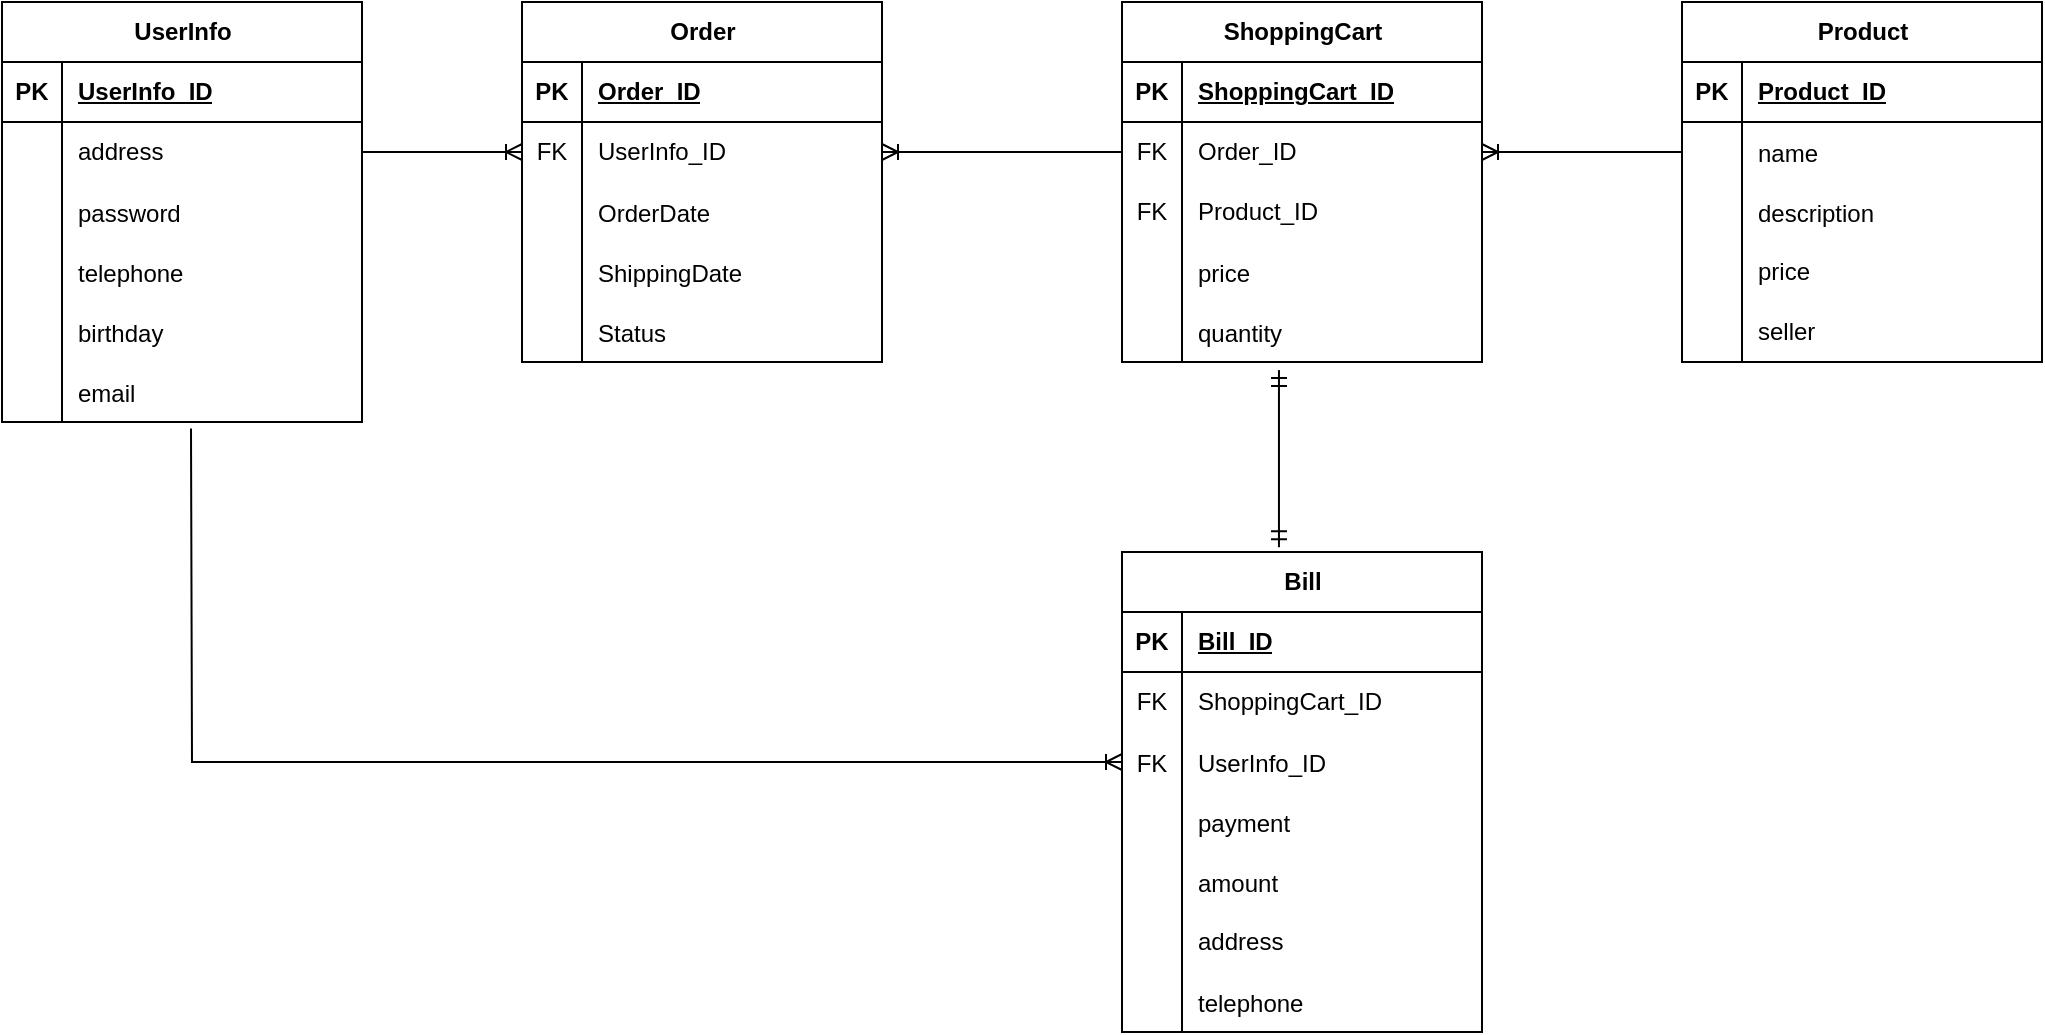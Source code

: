 <mxfile version="24.7.17">
  <diagram id="R2lEEEUBdFMjLlhIrx00" name="Page-1">
    <mxGraphModel dx="1050" dy="564" grid="1" gridSize="10" guides="1" tooltips="1" connect="1" arrows="1" fold="1" page="1" pageScale="1" pageWidth="850" pageHeight="1100" math="0" shadow="0" extFonts="Permanent Marker^https://fonts.googleapis.com/css?family=Permanent+Marker">
      <root>
        <mxCell id="0" />
        <mxCell id="1" parent="0" />
        <mxCell id="6_XPQNXLylf4CQ61OSAD-45" value="UserInfo" style="shape=table;startSize=30;container=1;collapsible=1;childLayout=tableLayout;fixedRows=1;rowLines=0;fontStyle=1;align=center;resizeLast=1;html=1;" parent="1" vertex="1">
          <mxGeometry x="40" y="135" width="180" height="210" as="geometry" />
        </mxCell>
        <mxCell id="6_XPQNXLylf4CQ61OSAD-46" value="" style="shape=tableRow;horizontal=0;startSize=0;swimlaneHead=0;swimlaneBody=0;fillColor=none;collapsible=0;dropTarget=0;points=[[0,0.5],[1,0.5]];portConstraint=eastwest;top=0;left=0;right=0;bottom=1;" parent="6_XPQNXLylf4CQ61OSAD-45" vertex="1">
          <mxGeometry y="30" width="180" height="30" as="geometry" />
        </mxCell>
        <mxCell id="6_XPQNXLylf4CQ61OSAD-47" value="PK" style="shape=partialRectangle;connectable=0;fillColor=none;top=0;left=0;bottom=0;right=0;fontStyle=1;overflow=hidden;whiteSpace=wrap;html=1;" parent="6_XPQNXLylf4CQ61OSAD-46" vertex="1">
          <mxGeometry width="30" height="30" as="geometry">
            <mxRectangle width="30" height="30" as="alternateBounds" />
          </mxGeometry>
        </mxCell>
        <mxCell id="6_XPQNXLylf4CQ61OSAD-48" value="UserInfo_ID" style="shape=partialRectangle;connectable=0;fillColor=none;top=0;left=0;bottom=0;right=0;align=left;spacingLeft=6;fontStyle=5;overflow=hidden;whiteSpace=wrap;html=1;" parent="6_XPQNXLylf4CQ61OSAD-46" vertex="1">
          <mxGeometry x="30" width="150" height="30" as="geometry">
            <mxRectangle width="150" height="30" as="alternateBounds" />
          </mxGeometry>
        </mxCell>
        <mxCell id="6_XPQNXLylf4CQ61OSAD-61" value="" style="shape=tableRow;horizontal=0;startSize=0;swimlaneHead=0;swimlaneBody=0;fillColor=none;collapsible=0;dropTarget=0;points=[[0,0.5],[1,0.5]];portConstraint=eastwest;top=0;left=0;right=0;bottom=0;" parent="6_XPQNXLylf4CQ61OSAD-45" vertex="1">
          <mxGeometry y="60" width="180" height="30" as="geometry" />
        </mxCell>
        <mxCell id="6_XPQNXLylf4CQ61OSAD-62" value="" style="shape=partialRectangle;connectable=0;fillColor=none;top=0;left=0;bottom=0;right=0;fontStyle=0;overflow=hidden;whiteSpace=wrap;html=1;" parent="6_XPQNXLylf4CQ61OSAD-61" vertex="1">
          <mxGeometry width="30" height="30" as="geometry">
            <mxRectangle width="30" height="30" as="alternateBounds" />
          </mxGeometry>
        </mxCell>
        <mxCell id="6_XPQNXLylf4CQ61OSAD-63" value="address" style="shape=partialRectangle;connectable=0;fillColor=none;top=0;left=0;bottom=0;right=0;align=left;spacingLeft=6;fontStyle=0;overflow=hidden;whiteSpace=wrap;html=1;" parent="6_XPQNXLylf4CQ61OSAD-61" vertex="1">
          <mxGeometry x="30" width="150" height="30" as="geometry">
            <mxRectangle width="150" height="30" as="alternateBounds" />
          </mxGeometry>
        </mxCell>
        <mxCell id="6_XPQNXLylf4CQ61OSAD-64" value="" style="shape=tableRow;horizontal=0;startSize=0;swimlaneHead=0;swimlaneBody=0;fillColor=none;collapsible=0;dropTarget=0;points=[[0,0.5],[1,0.5]];portConstraint=eastwest;top=0;left=0;right=0;bottom=0;" parent="6_XPQNXLylf4CQ61OSAD-45" vertex="1">
          <mxGeometry y="90" width="180" height="30" as="geometry" />
        </mxCell>
        <mxCell id="6_XPQNXLylf4CQ61OSAD-65" value="" style="shape=partialRectangle;connectable=0;fillColor=none;top=0;left=0;bottom=0;right=0;editable=1;overflow=hidden;" parent="6_XPQNXLylf4CQ61OSAD-64" vertex="1">
          <mxGeometry width="30" height="30" as="geometry">
            <mxRectangle width="30" height="30" as="alternateBounds" />
          </mxGeometry>
        </mxCell>
        <mxCell id="6_XPQNXLylf4CQ61OSAD-66" value="password" style="shape=partialRectangle;connectable=0;fillColor=none;top=0;left=0;bottom=0;right=0;align=left;spacingLeft=6;overflow=hidden;" parent="6_XPQNXLylf4CQ61OSAD-64" vertex="1">
          <mxGeometry x="30" width="150" height="30" as="geometry">
            <mxRectangle width="150" height="30" as="alternateBounds" />
          </mxGeometry>
        </mxCell>
        <mxCell id="6_XPQNXLylf4CQ61OSAD-106" value="" style="shape=tableRow;horizontal=0;startSize=0;swimlaneHead=0;swimlaneBody=0;fillColor=none;collapsible=0;dropTarget=0;points=[[0,0.5],[1,0.5]];portConstraint=eastwest;top=0;left=0;right=0;bottom=0;" parent="6_XPQNXLylf4CQ61OSAD-45" vertex="1">
          <mxGeometry y="120" width="180" height="30" as="geometry" />
        </mxCell>
        <mxCell id="6_XPQNXLylf4CQ61OSAD-107" value="" style="shape=partialRectangle;connectable=0;fillColor=none;top=0;left=0;bottom=0;right=0;editable=1;overflow=hidden;" parent="6_XPQNXLylf4CQ61OSAD-106" vertex="1">
          <mxGeometry width="30" height="30" as="geometry">
            <mxRectangle width="30" height="30" as="alternateBounds" />
          </mxGeometry>
        </mxCell>
        <mxCell id="6_XPQNXLylf4CQ61OSAD-108" value="telephone" style="shape=partialRectangle;connectable=0;fillColor=none;top=0;left=0;bottom=0;right=0;align=left;spacingLeft=6;overflow=hidden;" parent="6_XPQNXLylf4CQ61OSAD-106" vertex="1">
          <mxGeometry x="30" width="150" height="30" as="geometry">
            <mxRectangle width="150" height="30" as="alternateBounds" />
          </mxGeometry>
        </mxCell>
        <mxCell id="6_XPQNXLylf4CQ61OSAD-115" value="" style="shape=tableRow;horizontal=0;startSize=0;swimlaneHead=0;swimlaneBody=0;fillColor=none;collapsible=0;dropTarget=0;points=[[0,0.5],[1,0.5]];portConstraint=eastwest;top=0;left=0;right=0;bottom=0;" parent="6_XPQNXLylf4CQ61OSAD-45" vertex="1">
          <mxGeometry y="150" width="180" height="30" as="geometry" />
        </mxCell>
        <mxCell id="6_XPQNXLylf4CQ61OSAD-116" value="" style="shape=partialRectangle;connectable=0;fillColor=none;top=0;left=0;bottom=0;right=0;editable=1;overflow=hidden;" parent="6_XPQNXLylf4CQ61OSAD-115" vertex="1">
          <mxGeometry width="30" height="30" as="geometry">
            <mxRectangle width="30" height="30" as="alternateBounds" />
          </mxGeometry>
        </mxCell>
        <mxCell id="6_XPQNXLylf4CQ61OSAD-117" value="birthday" style="shape=partialRectangle;connectable=0;fillColor=none;top=0;left=0;bottom=0;right=0;align=left;spacingLeft=6;overflow=hidden;" parent="6_XPQNXLylf4CQ61OSAD-115" vertex="1">
          <mxGeometry x="30" width="150" height="30" as="geometry">
            <mxRectangle width="150" height="30" as="alternateBounds" />
          </mxGeometry>
        </mxCell>
        <mxCell id="6_XPQNXLylf4CQ61OSAD-121" value="" style="shape=tableRow;horizontal=0;startSize=0;swimlaneHead=0;swimlaneBody=0;fillColor=none;collapsible=0;dropTarget=0;points=[[0,0.5],[1,0.5]];portConstraint=eastwest;top=0;left=0;right=0;bottom=0;" parent="6_XPQNXLylf4CQ61OSAD-45" vertex="1">
          <mxGeometry y="180" width="180" height="30" as="geometry" />
        </mxCell>
        <mxCell id="6_XPQNXLylf4CQ61OSAD-122" value="" style="shape=partialRectangle;connectable=0;fillColor=none;top=0;left=0;bottom=0;right=0;editable=1;overflow=hidden;" parent="6_XPQNXLylf4CQ61OSAD-121" vertex="1">
          <mxGeometry width="30" height="30" as="geometry">
            <mxRectangle width="30" height="30" as="alternateBounds" />
          </mxGeometry>
        </mxCell>
        <mxCell id="6_XPQNXLylf4CQ61OSAD-123" value="email" style="shape=partialRectangle;connectable=0;fillColor=none;top=0;left=0;bottom=0;right=0;align=left;spacingLeft=6;overflow=hidden;" parent="6_XPQNXLylf4CQ61OSAD-121" vertex="1">
          <mxGeometry x="30" width="150" height="30" as="geometry">
            <mxRectangle width="150" height="30" as="alternateBounds" />
          </mxGeometry>
        </mxCell>
        <mxCell id="6_XPQNXLylf4CQ61OSAD-67" value="ShoppingCart" style="shape=table;startSize=30;container=1;collapsible=1;childLayout=tableLayout;fixedRows=1;rowLines=0;fontStyle=1;align=center;resizeLast=1;html=1;" parent="1" vertex="1">
          <mxGeometry x="600" y="135" width="180" height="180" as="geometry" />
        </mxCell>
        <mxCell id="6_XPQNXLylf4CQ61OSAD-68" value="" style="shape=tableRow;horizontal=0;startSize=0;swimlaneHead=0;swimlaneBody=0;fillColor=none;collapsible=0;dropTarget=0;points=[[0,0.5],[1,0.5]];portConstraint=eastwest;top=0;left=0;right=0;bottom=1;" parent="6_XPQNXLylf4CQ61OSAD-67" vertex="1">
          <mxGeometry y="30" width="180" height="30" as="geometry" />
        </mxCell>
        <mxCell id="6_XPQNXLylf4CQ61OSAD-69" value="PK" style="shape=partialRectangle;connectable=0;fillColor=none;top=0;left=0;bottom=0;right=0;fontStyle=1;overflow=hidden;whiteSpace=wrap;html=1;" parent="6_XPQNXLylf4CQ61OSAD-68" vertex="1">
          <mxGeometry width="30" height="30" as="geometry">
            <mxRectangle width="30" height="30" as="alternateBounds" />
          </mxGeometry>
        </mxCell>
        <mxCell id="6_XPQNXLylf4CQ61OSAD-70" value="ShoppingCart_ID" style="shape=partialRectangle;connectable=0;fillColor=none;top=0;left=0;bottom=0;right=0;align=left;spacingLeft=6;fontStyle=5;overflow=hidden;whiteSpace=wrap;html=1;" parent="6_XPQNXLylf4CQ61OSAD-68" vertex="1">
          <mxGeometry x="30" width="150" height="30" as="geometry">
            <mxRectangle width="150" height="30" as="alternateBounds" />
          </mxGeometry>
        </mxCell>
        <mxCell id="6_XPQNXLylf4CQ61OSAD-71" value="" style="shape=tableRow;horizontal=0;startSize=0;swimlaneHead=0;swimlaneBody=0;fillColor=none;collapsible=0;dropTarget=0;points=[[0,0.5],[1,0.5]];portConstraint=eastwest;top=0;left=0;right=0;bottom=0;" parent="6_XPQNXLylf4CQ61OSAD-67" vertex="1">
          <mxGeometry y="60" width="180" height="30" as="geometry" />
        </mxCell>
        <mxCell id="6_XPQNXLylf4CQ61OSAD-72" value="FK" style="shape=partialRectangle;connectable=0;fillColor=none;top=0;left=0;bottom=0;right=0;editable=1;overflow=hidden;whiteSpace=wrap;html=1;" parent="6_XPQNXLylf4CQ61OSAD-71" vertex="1">
          <mxGeometry width="30" height="30" as="geometry">
            <mxRectangle width="30" height="30" as="alternateBounds" />
          </mxGeometry>
        </mxCell>
        <mxCell id="6_XPQNXLylf4CQ61OSAD-73" value="Order_ID" style="shape=partialRectangle;connectable=0;fillColor=none;top=0;left=0;bottom=0;right=0;align=left;spacingLeft=6;overflow=hidden;whiteSpace=wrap;html=1;" parent="6_XPQNXLylf4CQ61OSAD-71" vertex="1">
          <mxGeometry x="30" width="150" height="30" as="geometry">
            <mxRectangle width="150" height="30" as="alternateBounds" />
          </mxGeometry>
        </mxCell>
        <mxCell id="6_XPQNXLylf4CQ61OSAD-74" value="" style="shape=tableRow;horizontal=0;startSize=0;swimlaneHead=0;swimlaneBody=0;fillColor=none;collapsible=0;dropTarget=0;points=[[0,0.5],[1,0.5]];portConstraint=eastwest;top=0;left=0;right=0;bottom=0;" parent="6_XPQNXLylf4CQ61OSAD-67" vertex="1">
          <mxGeometry y="90" width="180" height="30" as="geometry" />
        </mxCell>
        <mxCell id="6_XPQNXLylf4CQ61OSAD-75" value="FK" style="shape=partialRectangle;connectable=0;fillColor=none;top=0;left=0;bottom=0;right=0;editable=1;overflow=hidden;whiteSpace=wrap;html=1;" parent="6_XPQNXLylf4CQ61OSAD-74" vertex="1">
          <mxGeometry width="30" height="30" as="geometry">
            <mxRectangle width="30" height="30" as="alternateBounds" />
          </mxGeometry>
        </mxCell>
        <mxCell id="6_XPQNXLylf4CQ61OSAD-76" value="Product_ID" style="shape=partialRectangle;connectable=0;fillColor=none;top=0;left=0;bottom=0;right=0;align=left;spacingLeft=6;overflow=hidden;whiteSpace=wrap;html=1;" parent="6_XPQNXLylf4CQ61OSAD-74" vertex="1">
          <mxGeometry x="30" width="150" height="30" as="geometry">
            <mxRectangle width="150" height="30" as="alternateBounds" />
          </mxGeometry>
        </mxCell>
        <mxCell id="zYLxQPrKifpL6LHxrHf4-20" value="" style="shape=tableRow;horizontal=0;startSize=0;swimlaneHead=0;swimlaneBody=0;fillColor=none;collapsible=0;dropTarget=0;points=[[0,0.5],[1,0.5]];portConstraint=eastwest;top=0;left=0;right=0;bottom=0;" parent="6_XPQNXLylf4CQ61OSAD-67" vertex="1">
          <mxGeometry y="120" width="180" height="30" as="geometry" />
        </mxCell>
        <mxCell id="zYLxQPrKifpL6LHxrHf4-21" value="" style="shape=partialRectangle;connectable=0;fillColor=none;top=0;left=0;bottom=0;right=0;editable=1;overflow=hidden;" parent="zYLxQPrKifpL6LHxrHf4-20" vertex="1">
          <mxGeometry width="30" height="30" as="geometry">
            <mxRectangle width="30" height="30" as="alternateBounds" />
          </mxGeometry>
        </mxCell>
        <mxCell id="zYLxQPrKifpL6LHxrHf4-22" value="price" style="shape=partialRectangle;connectable=0;fillColor=none;top=0;left=0;bottom=0;right=0;align=left;spacingLeft=6;overflow=hidden;" parent="zYLxQPrKifpL6LHxrHf4-20" vertex="1">
          <mxGeometry x="30" width="150" height="30" as="geometry">
            <mxRectangle width="150" height="30" as="alternateBounds" />
          </mxGeometry>
        </mxCell>
        <mxCell id="6_XPQNXLylf4CQ61OSAD-112" value="" style="shape=tableRow;horizontal=0;startSize=0;swimlaneHead=0;swimlaneBody=0;fillColor=none;collapsible=0;dropTarget=0;points=[[0,0.5],[1,0.5]];portConstraint=eastwest;top=0;left=0;right=0;bottom=0;" parent="6_XPQNXLylf4CQ61OSAD-67" vertex="1">
          <mxGeometry y="150" width="180" height="30" as="geometry" />
        </mxCell>
        <mxCell id="6_XPQNXLylf4CQ61OSAD-113" value="" style="shape=partialRectangle;connectable=0;fillColor=none;top=0;left=0;bottom=0;right=0;editable=1;overflow=hidden;" parent="6_XPQNXLylf4CQ61OSAD-112" vertex="1">
          <mxGeometry width="30" height="30" as="geometry">
            <mxRectangle width="30" height="30" as="alternateBounds" />
          </mxGeometry>
        </mxCell>
        <mxCell id="6_XPQNXLylf4CQ61OSAD-114" value="quantity" style="shape=partialRectangle;connectable=0;fillColor=none;top=0;left=0;bottom=0;right=0;align=left;spacingLeft=6;overflow=hidden;" parent="6_XPQNXLylf4CQ61OSAD-112" vertex="1">
          <mxGeometry x="30" width="150" height="30" as="geometry">
            <mxRectangle width="150" height="30" as="alternateBounds" />
          </mxGeometry>
        </mxCell>
        <mxCell id="6_XPQNXLylf4CQ61OSAD-80" value="Bill" style="shape=table;startSize=30;container=1;collapsible=1;childLayout=tableLayout;fixedRows=1;rowLines=0;fontStyle=1;align=center;resizeLast=1;html=1;" parent="1" vertex="1">
          <mxGeometry x="600" y="410" width="180" height="240" as="geometry" />
        </mxCell>
        <mxCell id="6_XPQNXLylf4CQ61OSAD-81" value="" style="shape=tableRow;horizontal=0;startSize=0;swimlaneHead=0;swimlaneBody=0;fillColor=none;collapsible=0;dropTarget=0;points=[[0,0.5],[1,0.5]];portConstraint=eastwest;top=0;left=0;right=0;bottom=1;" parent="6_XPQNXLylf4CQ61OSAD-80" vertex="1">
          <mxGeometry y="30" width="180" height="30" as="geometry" />
        </mxCell>
        <mxCell id="6_XPQNXLylf4CQ61OSAD-82" value="PK" style="shape=partialRectangle;connectable=0;fillColor=none;top=0;left=0;bottom=0;right=0;fontStyle=1;overflow=hidden;whiteSpace=wrap;html=1;" parent="6_XPQNXLylf4CQ61OSAD-81" vertex="1">
          <mxGeometry width="30" height="30" as="geometry">
            <mxRectangle width="30" height="30" as="alternateBounds" />
          </mxGeometry>
        </mxCell>
        <mxCell id="6_XPQNXLylf4CQ61OSAD-83" value="Bill_ID" style="shape=partialRectangle;connectable=0;fillColor=none;top=0;left=0;bottom=0;right=0;align=left;spacingLeft=6;fontStyle=5;overflow=hidden;whiteSpace=wrap;html=1;" parent="6_XPQNXLylf4CQ61OSAD-81" vertex="1">
          <mxGeometry x="30" width="150" height="30" as="geometry">
            <mxRectangle width="150" height="30" as="alternateBounds" />
          </mxGeometry>
        </mxCell>
        <mxCell id="6_XPQNXLylf4CQ61OSAD-87" value="" style="shape=tableRow;horizontal=0;startSize=0;swimlaneHead=0;swimlaneBody=0;fillColor=none;collapsible=0;dropTarget=0;points=[[0,0.5],[1,0.5]];portConstraint=eastwest;top=0;left=0;right=0;bottom=0;" parent="6_XPQNXLylf4CQ61OSAD-80" vertex="1">
          <mxGeometry y="60" width="180" height="30" as="geometry" />
        </mxCell>
        <mxCell id="6_XPQNXLylf4CQ61OSAD-88" value="FK" style="shape=partialRectangle;connectable=0;fillColor=none;top=0;left=0;bottom=0;right=0;editable=1;overflow=hidden;whiteSpace=wrap;html=1;" parent="6_XPQNXLylf4CQ61OSAD-87" vertex="1">
          <mxGeometry width="30" height="30" as="geometry">
            <mxRectangle width="30" height="30" as="alternateBounds" />
          </mxGeometry>
        </mxCell>
        <mxCell id="6_XPQNXLylf4CQ61OSAD-89" value="ShoppingCart_ID" style="shape=partialRectangle;connectable=0;fillColor=none;top=0;left=0;bottom=0;right=0;align=left;spacingLeft=6;overflow=hidden;whiteSpace=wrap;html=1;" parent="6_XPQNXLylf4CQ61OSAD-87" vertex="1">
          <mxGeometry x="30" width="150" height="30" as="geometry">
            <mxRectangle width="150" height="30" as="alternateBounds" />
          </mxGeometry>
        </mxCell>
        <mxCell id="zYLxQPrKifpL6LHxrHf4-32" value="" style="shape=tableRow;horizontal=0;startSize=0;swimlaneHead=0;swimlaneBody=0;fillColor=none;collapsible=0;dropTarget=0;points=[[0,0.5],[1,0.5]];portConstraint=eastwest;top=0;left=0;right=0;bottom=0;" parent="6_XPQNXLylf4CQ61OSAD-80" vertex="1">
          <mxGeometry y="90" width="180" height="30" as="geometry" />
        </mxCell>
        <mxCell id="zYLxQPrKifpL6LHxrHf4-33" value="FK" style="shape=partialRectangle;connectable=0;fillColor=none;top=0;left=0;bottom=0;right=0;editable=1;overflow=hidden;" parent="zYLxQPrKifpL6LHxrHf4-32" vertex="1">
          <mxGeometry width="30" height="30" as="geometry">
            <mxRectangle width="30" height="30" as="alternateBounds" />
          </mxGeometry>
        </mxCell>
        <mxCell id="zYLxQPrKifpL6LHxrHf4-34" value="UserInfo_ID" style="shape=partialRectangle;connectable=0;fillColor=none;top=0;left=0;bottom=0;right=0;align=left;spacingLeft=6;overflow=hidden;" parent="zYLxQPrKifpL6LHxrHf4-32" vertex="1">
          <mxGeometry x="30" width="150" height="30" as="geometry">
            <mxRectangle width="150" height="30" as="alternateBounds" />
          </mxGeometry>
        </mxCell>
        <mxCell id="zYLxQPrKifpL6LHxrHf4-47" value="" style="shape=tableRow;horizontal=0;startSize=0;swimlaneHead=0;swimlaneBody=0;fillColor=none;collapsible=0;dropTarget=0;points=[[0,0.5],[1,0.5]];portConstraint=eastwest;top=0;left=0;right=0;bottom=0;" parent="6_XPQNXLylf4CQ61OSAD-80" vertex="1">
          <mxGeometry y="120" width="180" height="30" as="geometry" />
        </mxCell>
        <mxCell id="zYLxQPrKifpL6LHxrHf4-48" value="" style="shape=partialRectangle;connectable=0;fillColor=none;top=0;left=0;bottom=0;right=0;editable=1;overflow=hidden;" parent="zYLxQPrKifpL6LHxrHf4-47" vertex="1">
          <mxGeometry width="30" height="30" as="geometry">
            <mxRectangle width="30" height="30" as="alternateBounds" />
          </mxGeometry>
        </mxCell>
        <mxCell id="zYLxQPrKifpL6LHxrHf4-49" value="payment" style="shape=partialRectangle;connectable=0;fillColor=none;top=0;left=0;bottom=0;right=0;align=left;spacingLeft=6;overflow=hidden;" parent="zYLxQPrKifpL6LHxrHf4-47" vertex="1">
          <mxGeometry x="30" width="150" height="30" as="geometry">
            <mxRectangle width="150" height="30" as="alternateBounds" />
          </mxGeometry>
        </mxCell>
        <mxCell id="zYLxQPrKifpL6LHxrHf4-29" value="" style="shape=tableRow;horizontal=0;startSize=0;swimlaneHead=0;swimlaneBody=0;fillColor=none;collapsible=0;dropTarget=0;points=[[0,0.5],[1,0.5]];portConstraint=eastwest;top=0;left=0;right=0;bottom=0;" parent="6_XPQNXLylf4CQ61OSAD-80" vertex="1">
          <mxGeometry y="150" width="180" height="30" as="geometry" />
        </mxCell>
        <mxCell id="zYLxQPrKifpL6LHxrHf4-30" value="" style="shape=partialRectangle;connectable=0;fillColor=none;top=0;left=0;bottom=0;right=0;editable=1;overflow=hidden;" parent="zYLxQPrKifpL6LHxrHf4-29" vertex="1">
          <mxGeometry width="30" height="30" as="geometry">
            <mxRectangle width="30" height="30" as="alternateBounds" />
          </mxGeometry>
        </mxCell>
        <mxCell id="zYLxQPrKifpL6LHxrHf4-31" value="amount" style="shape=partialRectangle;connectable=0;fillColor=none;top=0;left=0;bottom=0;right=0;align=left;spacingLeft=6;overflow=hidden;" parent="zYLxQPrKifpL6LHxrHf4-29" vertex="1">
          <mxGeometry x="30" width="150" height="30" as="geometry">
            <mxRectangle width="150" height="30" as="alternateBounds" />
          </mxGeometry>
        </mxCell>
        <mxCell id="6_XPQNXLylf4CQ61OSAD-90" value="" style="shape=tableRow;horizontal=0;startSize=0;swimlaneHead=0;swimlaneBody=0;fillColor=none;collapsible=0;dropTarget=0;points=[[0,0.5],[1,0.5]];portConstraint=eastwest;top=0;left=0;right=0;bottom=0;" parent="6_XPQNXLylf4CQ61OSAD-80" vertex="1">
          <mxGeometry y="180" width="180" height="30" as="geometry" />
        </mxCell>
        <mxCell id="6_XPQNXLylf4CQ61OSAD-91" value="" style="shape=partialRectangle;connectable=0;fillColor=none;top=0;left=0;bottom=0;right=0;editable=1;overflow=hidden;whiteSpace=wrap;html=1;" parent="6_XPQNXLylf4CQ61OSAD-90" vertex="1">
          <mxGeometry width="30" height="30" as="geometry">
            <mxRectangle width="30" height="30" as="alternateBounds" />
          </mxGeometry>
        </mxCell>
        <mxCell id="6_XPQNXLylf4CQ61OSAD-92" value="address" style="shape=partialRectangle;connectable=0;fillColor=none;top=0;left=0;bottom=0;right=0;align=left;spacingLeft=6;overflow=hidden;whiteSpace=wrap;html=1;" parent="6_XPQNXLylf4CQ61OSAD-90" vertex="1">
          <mxGeometry x="30" width="150" height="30" as="geometry">
            <mxRectangle width="150" height="30" as="alternateBounds" />
          </mxGeometry>
        </mxCell>
        <mxCell id="6_XPQNXLylf4CQ61OSAD-109" value="" style="shape=tableRow;horizontal=0;startSize=0;swimlaneHead=0;swimlaneBody=0;fillColor=none;collapsible=0;dropTarget=0;points=[[0,0.5],[1,0.5]];portConstraint=eastwest;top=0;left=0;right=0;bottom=0;" parent="6_XPQNXLylf4CQ61OSAD-80" vertex="1">
          <mxGeometry y="210" width="180" height="30" as="geometry" />
        </mxCell>
        <mxCell id="6_XPQNXLylf4CQ61OSAD-110" value="" style="shape=partialRectangle;connectable=0;fillColor=none;top=0;left=0;bottom=0;right=0;editable=1;overflow=hidden;" parent="6_XPQNXLylf4CQ61OSAD-109" vertex="1">
          <mxGeometry width="30" height="30" as="geometry">
            <mxRectangle width="30" height="30" as="alternateBounds" />
          </mxGeometry>
        </mxCell>
        <mxCell id="6_XPQNXLylf4CQ61OSAD-111" value="telephone" style="shape=partialRectangle;connectable=0;fillColor=none;top=0;left=0;bottom=0;right=0;align=left;spacingLeft=6;overflow=hidden;" parent="6_XPQNXLylf4CQ61OSAD-109" vertex="1">
          <mxGeometry x="30" width="150" height="30" as="geometry">
            <mxRectangle width="150" height="30" as="alternateBounds" />
          </mxGeometry>
        </mxCell>
        <mxCell id="6_XPQNXLylf4CQ61OSAD-93" value="Product" style="shape=table;startSize=30;container=1;collapsible=1;childLayout=tableLayout;fixedRows=1;rowLines=0;fontStyle=1;align=center;resizeLast=1;html=1;" parent="1" vertex="1">
          <mxGeometry x="880" y="135" width="180" height="180" as="geometry" />
        </mxCell>
        <mxCell id="6_XPQNXLylf4CQ61OSAD-94" value="" style="shape=tableRow;horizontal=0;startSize=0;swimlaneHead=0;swimlaneBody=0;fillColor=none;collapsible=0;dropTarget=0;points=[[0,0.5],[1,0.5]];portConstraint=eastwest;top=0;left=0;right=0;bottom=1;" parent="6_XPQNXLylf4CQ61OSAD-93" vertex="1">
          <mxGeometry y="30" width="180" height="30" as="geometry" />
        </mxCell>
        <mxCell id="6_XPQNXLylf4CQ61OSAD-95" value="PK" style="shape=partialRectangle;connectable=0;fillColor=none;top=0;left=0;bottom=0;right=0;fontStyle=1;overflow=hidden;whiteSpace=wrap;html=1;" parent="6_XPQNXLylf4CQ61OSAD-94" vertex="1">
          <mxGeometry width="30" height="30" as="geometry">
            <mxRectangle width="30" height="30" as="alternateBounds" />
          </mxGeometry>
        </mxCell>
        <mxCell id="6_XPQNXLylf4CQ61OSAD-96" value="Product_ID" style="shape=partialRectangle;connectable=0;fillColor=none;top=0;left=0;bottom=0;right=0;align=left;spacingLeft=6;fontStyle=5;overflow=hidden;whiteSpace=wrap;html=1;" parent="6_XPQNXLylf4CQ61OSAD-94" vertex="1">
          <mxGeometry x="30" width="150" height="30" as="geometry">
            <mxRectangle width="150" height="30" as="alternateBounds" />
          </mxGeometry>
        </mxCell>
        <mxCell id="6_XPQNXLylf4CQ61OSAD-130" value="" style="shape=tableRow;horizontal=0;startSize=0;swimlaneHead=0;swimlaneBody=0;fillColor=none;collapsible=0;dropTarget=0;points=[[0,0.5],[1,0.5]];portConstraint=eastwest;top=0;left=0;right=0;bottom=0;" parent="6_XPQNXLylf4CQ61OSAD-93" vertex="1">
          <mxGeometry y="60" width="180" height="30" as="geometry" />
        </mxCell>
        <mxCell id="6_XPQNXLylf4CQ61OSAD-131" value="" style="shape=partialRectangle;connectable=0;fillColor=none;top=0;left=0;bottom=0;right=0;editable=1;overflow=hidden;" parent="6_XPQNXLylf4CQ61OSAD-130" vertex="1">
          <mxGeometry width="30" height="30" as="geometry">
            <mxRectangle width="30" height="30" as="alternateBounds" />
          </mxGeometry>
        </mxCell>
        <mxCell id="6_XPQNXLylf4CQ61OSAD-132" value="name" style="shape=partialRectangle;connectable=0;fillColor=none;top=0;left=0;bottom=0;right=0;align=left;spacingLeft=6;overflow=hidden;" parent="6_XPQNXLylf4CQ61OSAD-130" vertex="1">
          <mxGeometry x="30" width="150" height="30" as="geometry">
            <mxRectangle width="150" height="30" as="alternateBounds" />
          </mxGeometry>
        </mxCell>
        <mxCell id="6_XPQNXLylf4CQ61OSAD-133" value="" style="shape=tableRow;horizontal=0;startSize=0;swimlaneHead=0;swimlaneBody=0;fillColor=none;collapsible=0;dropTarget=0;points=[[0,0.5],[1,0.5]];portConstraint=eastwest;top=0;left=0;right=0;bottom=0;" parent="6_XPQNXLylf4CQ61OSAD-93" vertex="1">
          <mxGeometry y="90" width="180" height="30" as="geometry" />
        </mxCell>
        <mxCell id="6_XPQNXLylf4CQ61OSAD-134" value="" style="shape=partialRectangle;connectable=0;fillColor=none;top=0;left=0;bottom=0;right=0;editable=1;overflow=hidden;" parent="6_XPQNXLylf4CQ61OSAD-133" vertex="1">
          <mxGeometry width="30" height="30" as="geometry">
            <mxRectangle width="30" height="30" as="alternateBounds" />
          </mxGeometry>
        </mxCell>
        <mxCell id="6_XPQNXLylf4CQ61OSAD-135" value="description" style="shape=partialRectangle;connectable=0;fillColor=none;top=0;left=0;bottom=0;right=0;align=left;spacingLeft=6;overflow=hidden;" parent="6_XPQNXLylf4CQ61OSAD-133" vertex="1">
          <mxGeometry x="30" width="150" height="30" as="geometry">
            <mxRectangle width="150" height="30" as="alternateBounds" />
          </mxGeometry>
        </mxCell>
        <mxCell id="6_XPQNXLylf4CQ61OSAD-97" value="" style="shape=tableRow;horizontal=0;startSize=0;swimlaneHead=0;swimlaneBody=0;fillColor=none;collapsible=0;dropTarget=0;points=[[0,0.5],[1,0.5]];portConstraint=eastwest;top=0;left=0;right=0;bottom=0;" parent="6_XPQNXLylf4CQ61OSAD-93" vertex="1">
          <mxGeometry y="120" width="180" height="30" as="geometry" />
        </mxCell>
        <mxCell id="6_XPQNXLylf4CQ61OSAD-98" value="" style="shape=partialRectangle;connectable=0;fillColor=none;top=0;left=0;bottom=0;right=0;editable=1;overflow=hidden;whiteSpace=wrap;html=1;" parent="6_XPQNXLylf4CQ61OSAD-97" vertex="1">
          <mxGeometry width="30" height="30" as="geometry">
            <mxRectangle width="30" height="30" as="alternateBounds" />
          </mxGeometry>
        </mxCell>
        <mxCell id="6_XPQNXLylf4CQ61OSAD-99" value="price" style="shape=partialRectangle;connectable=0;fillColor=none;top=0;left=0;bottom=0;right=0;align=left;spacingLeft=6;overflow=hidden;whiteSpace=wrap;html=1;" parent="6_XPQNXLylf4CQ61OSAD-97" vertex="1">
          <mxGeometry x="30" width="150" height="30" as="geometry">
            <mxRectangle width="150" height="30" as="alternateBounds" />
          </mxGeometry>
        </mxCell>
        <mxCell id="6_XPQNXLylf4CQ61OSAD-100" value="" style="shape=tableRow;horizontal=0;startSize=0;swimlaneHead=0;swimlaneBody=0;fillColor=none;collapsible=0;dropTarget=0;points=[[0,0.5],[1,0.5]];portConstraint=eastwest;top=0;left=0;right=0;bottom=0;" parent="6_XPQNXLylf4CQ61OSAD-93" vertex="1">
          <mxGeometry y="150" width="180" height="30" as="geometry" />
        </mxCell>
        <mxCell id="6_XPQNXLylf4CQ61OSAD-101" value="" style="shape=partialRectangle;connectable=0;fillColor=none;top=0;left=0;bottom=0;right=0;editable=1;overflow=hidden;whiteSpace=wrap;html=1;" parent="6_XPQNXLylf4CQ61OSAD-100" vertex="1">
          <mxGeometry width="30" height="30" as="geometry">
            <mxRectangle width="30" height="30" as="alternateBounds" />
          </mxGeometry>
        </mxCell>
        <mxCell id="6_XPQNXLylf4CQ61OSAD-102" value="&lt;span style=&quot;text-wrap: nowrap;&quot;&gt;seller&lt;/span&gt;" style="shape=partialRectangle;connectable=0;fillColor=none;top=0;left=0;bottom=0;right=0;align=left;spacingLeft=6;overflow=hidden;whiteSpace=wrap;html=1;" parent="6_XPQNXLylf4CQ61OSAD-100" vertex="1">
          <mxGeometry x="30" width="150" height="30" as="geometry">
            <mxRectangle width="150" height="30" as="alternateBounds" />
          </mxGeometry>
        </mxCell>
        <mxCell id="zYLxQPrKifpL6LHxrHf4-1" value="Order" style="shape=table;startSize=30;container=1;collapsible=1;childLayout=tableLayout;fixedRows=1;rowLines=0;fontStyle=1;align=center;resizeLast=1;html=1;" parent="1" vertex="1">
          <mxGeometry x="300" y="135" width="180" height="180" as="geometry" />
        </mxCell>
        <mxCell id="zYLxQPrKifpL6LHxrHf4-2" value="" style="shape=tableRow;horizontal=0;startSize=0;swimlaneHead=0;swimlaneBody=0;fillColor=none;collapsible=0;dropTarget=0;points=[[0,0.5],[1,0.5]];portConstraint=eastwest;top=0;left=0;right=0;bottom=1;" parent="zYLxQPrKifpL6LHxrHf4-1" vertex="1">
          <mxGeometry y="30" width="180" height="30" as="geometry" />
        </mxCell>
        <mxCell id="zYLxQPrKifpL6LHxrHf4-3" value="PK" style="shape=partialRectangle;connectable=0;fillColor=none;top=0;left=0;bottom=0;right=0;fontStyle=1;overflow=hidden;whiteSpace=wrap;html=1;" parent="zYLxQPrKifpL6LHxrHf4-2" vertex="1">
          <mxGeometry width="30" height="30" as="geometry">
            <mxRectangle width="30" height="30" as="alternateBounds" />
          </mxGeometry>
        </mxCell>
        <mxCell id="zYLxQPrKifpL6LHxrHf4-4" value="Order_ID" style="shape=partialRectangle;connectable=0;fillColor=none;top=0;left=0;bottom=0;right=0;align=left;spacingLeft=6;fontStyle=5;overflow=hidden;whiteSpace=wrap;html=1;" parent="zYLxQPrKifpL6LHxrHf4-2" vertex="1">
          <mxGeometry x="30" width="150" height="30" as="geometry">
            <mxRectangle width="150" height="30" as="alternateBounds" />
          </mxGeometry>
        </mxCell>
        <mxCell id="zYLxQPrKifpL6LHxrHf4-5" value="" style="shape=tableRow;horizontal=0;startSize=0;swimlaneHead=0;swimlaneBody=0;fillColor=none;collapsible=0;dropTarget=0;points=[[0,0.5],[1,0.5]];portConstraint=eastwest;top=0;left=0;right=0;bottom=0;" parent="zYLxQPrKifpL6LHxrHf4-1" vertex="1">
          <mxGeometry y="60" width="180" height="30" as="geometry" />
        </mxCell>
        <mxCell id="zYLxQPrKifpL6LHxrHf4-6" value="FK" style="shape=partialRectangle;connectable=0;fillColor=none;top=0;left=0;bottom=0;right=0;fontStyle=0;overflow=hidden;whiteSpace=wrap;html=1;" parent="zYLxQPrKifpL6LHxrHf4-5" vertex="1">
          <mxGeometry width="30" height="30" as="geometry">
            <mxRectangle width="30" height="30" as="alternateBounds" />
          </mxGeometry>
        </mxCell>
        <mxCell id="zYLxQPrKifpL6LHxrHf4-7" value="UserInfo_ID" style="shape=partialRectangle;connectable=0;fillColor=none;top=0;left=0;bottom=0;right=0;align=left;spacingLeft=6;fontStyle=0;overflow=hidden;whiteSpace=wrap;html=1;" parent="zYLxQPrKifpL6LHxrHf4-5" vertex="1">
          <mxGeometry x="30" width="150" height="30" as="geometry">
            <mxRectangle width="150" height="30" as="alternateBounds" />
          </mxGeometry>
        </mxCell>
        <mxCell id="zYLxQPrKifpL6LHxrHf4-8" value="" style="shape=tableRow;horizontal=0;startSize=0;swimlaneHead=0;swimlaneBody=0;fillColor=none;collapsible=0;dropTarget=0;points=[[0,0.5],[1,0.5]];portConstraint=eastwest;top=0;left=0;right=0;bottom=0;" parent="zYLxQPrKifpL6LHxrHf4-1" vertex="1">
          <mxGeometry y="90" width="180" height="30" as="geometry" />
        </mxCell>
        <mxCell id="zYLxQPrKifpL6LHxrHf4-9" value="" style="shape=partialRectangle;connectable=0;fillColor=none;top=0;left=0;bottom=0;right=0;editable=1;overflow=hidden;" parent="zYLxQPrKifpL6LHxrHf4-8" vertex="1">
          <mxGeometry width="30" height="30" as="geometry">
            <mxRectangle width="30" height="30" as="alternateBounds" />
          </mxGeometry>
        </mxCell>
        <mxCell id="zYLxQPrKifpL6LHxrHf4-10" value="OrderDate" style="shape=partialRectangle;connectable=0;fillColor=none;top=0;left=0;bottom=0;right=0;align=left;spacingLeft=6;overflow=hidden;" parent="zYLxQPrKifpL6LHxrHf4-8" vertex="1">
          <mxGeometry x="30" width="150" height="30" as="geometry">
            <mxRectangle width="150" height="30" as="alternateBounds" />
          </mxGeometry>
        </mxCell>
        <mxCell id="zYLxQPrKifpL6LHxrHf4-11" value="" style="shape=tableRow;horizontal=0;startSize=0;swimlaneHead=0;swimlaneBody=0;fillColor=none;collapsible=0;dropTarget=0;points=[[0,0.5],[1,0.5]];portConstraint=eastwest;top=0;left=0;right=0;bottom=0;" parent="zYLxQPrKifpL6LHxrHf4-1" vertex="1">
          <mxGeometry y="120" width="180" height="30" as="geometry" />
        </mxCell>
        <mxCell id="zYLxQPrKifpL6LHxrHf4-12" value="" style="shape=partialRectangle;connectable=0;fillColor=none;top=0;left=0;bottom=0;right=0;editable=1;overflow=hidden;" parent="zYLxQPrKifpL6LHxrHf4-11" vertex="1">
          <mxGeometry width="30" height="30" as="geometry">
            <mxRectangle width="30" height="30" as="alternateBounds" />
          </mxGeometry>
        </mxCell>
        <mxCell id="zYLxQPrKifpL6LHxrHf4-13" value="ShippingDate" style="shape=partialRectangle;connectable=0;fillColor=none;top=0;left=0;bottom=0;right=0;align=left;spacingLeft=6;overflow=hidden;" parent="zYLxQPrKifpL6LHxrHf4-11" vertex="1">
          <mxGeometry x="30" width="150" height="30" as="geometry">
            <mxRectangle width="150" height="30" as="alternateBounds" />
          </mxGeometry>
        </mxCell>
        <mxCell id="zYLxQPrKifpL6LHxrHf4-14" value="" style="shape=tableRow;horizontal=0;startSize=0;swimlaneHead=0;swimlaneBody=0;fillColor=none;collapsible=0;dropTarget=0;points=[[0,0.5],[1,0.5]];portConstraint=eastwest;top=0;left=0;right=0;bottom=0;" parent="zYLxQPrKifpL6LHxrHf4-1" vertex="1">
          <mxGeometry y="150" width="180" height="30" as="geometry" />
        </mxCell>
        <mxCell id="zYLxQPrKifpL6LHxrHf4-15" value="" style="shape=partialRectangle;connectable=0;fillColor=none;top=0;left=0;bottom=0;right=0;editable=1;overflow=hidden;" parent="zYLxQPrKifpL6LHxrHf4-14" vertex="1">
          <mxGeometry width="30" height="30" as="geometry">
            <mxRectangle width="30" height="30" as="alternateBounds" />
          </mxGeometry>
        </mxCell>
        <mxCell id="zYLxQPrKifpL6LHxrHf4-16" value="Status" style="shape=partialRectangle;connectable=0;fillColor=none;top=0;left=0;bottom=0;right=0;align=left;spacingLeft=6;overflow=hidden;" parent="zYLxQPrKifpL6LHxrHf4-14" vertex="1">
          <mxGeometry x="30" width="150" height="30" as="geometry">
            <mxRectangle width="150" height="30" as="alternateBounds" />
          </mxGeometry>
        </mxCell>
        <mxCell id="zYLxQPrKifpL6LHxrHf4-41" value="" style="fontSize=12;html=1;endArrow=ERoneToMany;rounded=0;exitX=0.525;exitY=1.108;exitDx=0;exitDy=0;exitPerimeter=0;entryX=0;entryY=0.5;entryDx=0;entryDy=0;endFill=0;" parent="1" source="6_XPQNXLylf4CQ61OSAD-121" target="zYLxQPrKifpL6LHxrHf4-32" edge="1">
          <mxGeometry width="100" height="100" relative="1" as="geometry">
            <mxPoint x="230" y="500" as="sourcePoint" />
            <mxPoint x="330" y="400" as="targetPoint" />
            <Array as="points">
              <mxPoint x="135" y="515" />
            </Array>
          </mxGeometry>
        </mxCell>
        <mxCell id="zYLxQPrKifpL6LHxrHf4-44" value="" style="edgeStyle=entityRelationEdgeStyle;fontSize=12;html=1;endArrow=ERoneToMany;endFill=0;rounded=0;exitX=1;exitY=0.5;exitDx=0;exitDy=0;entryX=0;entryY=0.5;entryDx=0;entryDy=0;" parent="1" source="6_XPQNXLylf4CQ61OSAD-61" target="zYLxQPrKifpL6LHxrHf4-5" edge="1">
          <mxGeometry width="100" height="100" relative="1" as="geometry">
            <mxPoint x="520" y="410" as="sourcePoint" />
            <mxPoint x="620" y="310" as="targetPoint" />
            <Array as="points">
              <mxPoint x="530" y="400" />
            </Array>
          </mxGeometry>
        </mxCell>
        <mxCell id="zYLxQPrKifpL6LHxrHf4-50" value="" style="fontSize=12;html=1;endArrow=ERoneToMany;endFill=0;rounded=0;exitX=0;exitY=0.5;exitDx=0;exitDy=0;entryX=1;entryY=0.5;entryDx=0;entryDy=0;" parent="1" source="6_XPQNXLylf4CQ61OSAD-130" target="6_XPQNXLylf4CQ61OSAD-71" edge="1">
          <mxGeometry width="100" height="100" relative="1" as="geometry">
            <mxPoint x="830" y="250" as="sourcePoint" />
            <mxPoint x="820" y="190" as="targetPoint" />
          </mxGeometry>
        </mxCell>
        <mxCell id="zYLxQPrKifpL6LHxrHf4-51" value="" style="fontSize=12;html=1;endArrow=ERmandOne;startArrow=ERmandOne;rounded=0;entryX=0.436;entryY=1.135;entryDx=0;entryDy=0;entryPerimeter=0;exitX=0.436;exitY=-0.01;exitDx=0;exitDy=0;exitPerimeter=0;" parent="1" source="6_XPQNXLylf4CQ61OSAD-80" target="6_XPQNXLylf4CQ61OSAD-112" edge="1">
          <mxGeometry width="100" height="100" relative="1" as="geometry">
            <mxPoint x="500" y="410" as="sourcePoint" />
            <mxPoint x="590" y="370" as="targetPoint" />
          </mxGeometry>
        </mxCell>
        <mxCell id="eRYq0oLOTpMdHXTDJZcl-2" value="" style="edgeStyle=entityRelationEdgeStyle;fontSize=12;html=1;endArrow=ERoneToMany;endFill=0;rounded=0;exitX=0;exitY=0.5;exitDx=0;exitDy=0;entryX=1;entryY=0.5;entryDx=0;entryDy=0;" edge="1" parent="1" source="6_XPQNXLylf4CQ61OSAD-71" target="zYLxQPrKifpL6LHxrHf4-5">
          <mxGeometry width="100" height="100" relative="1" as="geometry">
            <mxPoint x="470" y="280" as="sourcePoint" />
            <mxPoint x="590" y="280" as="targetPoint" />
            <Array as="points">
              <mxPoint x="780" y="470" />
            </Array>
          </mxGeometry>
        </mxCell>
      </root>
    </mxGraphModel>
  </diagram>
</mxfile>

